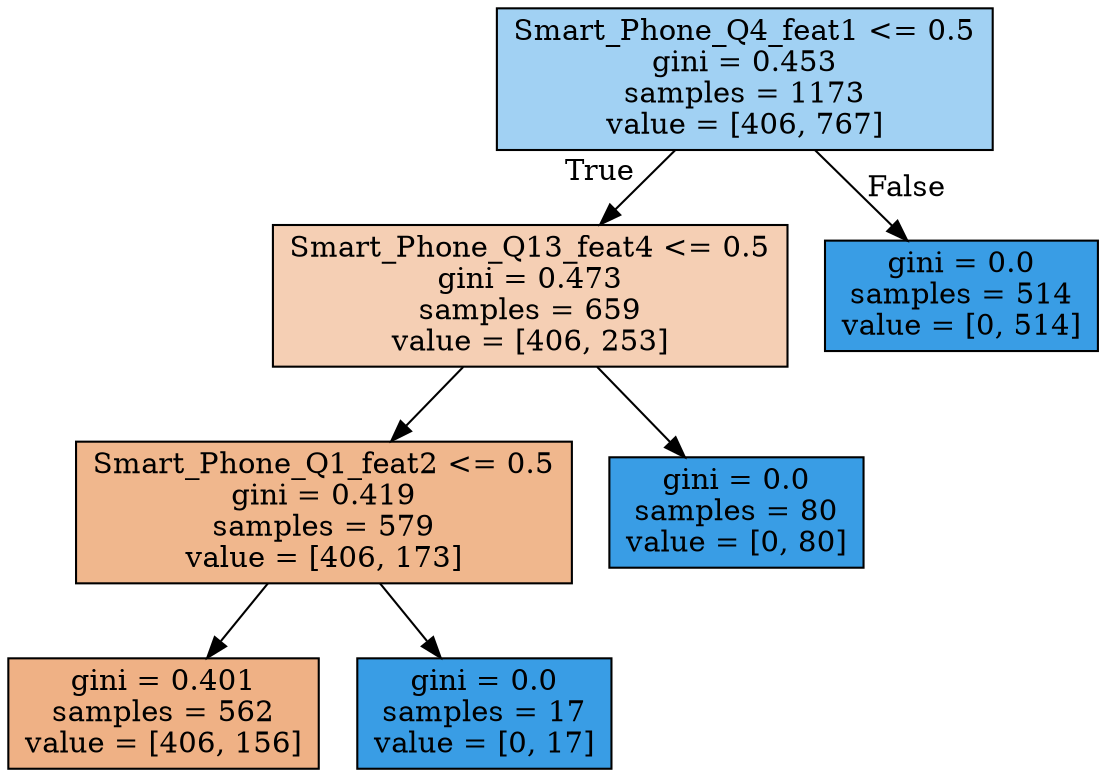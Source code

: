 digraph Tree {
node [shape=box, style="filled", color="black"] ;
0 [label="Smart_Phone_Q4_feat1 <= 0.5\ngini = 0.453\nsamples = 1173\nvalue = [406, 767]", fillcolor="#399de578"] ;
1 [label="Smart_Phone_Q13_feat4 <= 0.5\ngini = 0.473\nsamples = 659\nvalue = [406, 253]", fillcolor="#e5813960"] ;
0 -> 1 [labeldistance=2.5, labelangle=45, headlabel="True"] ;
2 [label="Smart_Phone_Q1_feat2 <= 0.5\ngini = 0.419\nsamples = 579\nvalue = [406, 173]", fillcolor="#e5813992"] ;
1 -> 2 ;
3 [label="gini = 0.401\nsamples = 562\nvalue = [406, 156]", fillcolor="#e581399d"] ;
2 -> 3 ;
4 [label="gini = 0.0\nsamples = 17\nvalue = [0, 17]", fillcolor="#399de5ff"] ;
2 -> 4 ;
5 [label="gini = 0.0\nsamples = 80\nvalue = [0, 80]", fillcolor="#399de5ff"] ;
1 -> 5 ;
6 [label="gini = 0.0\nsamples = 514\nvalue = [0, 514]", fillcolor="#399de5ff"] ;
0 -> 6 [labeldistance=2.5, labelangle=-45, headlabel="False"] ;
}